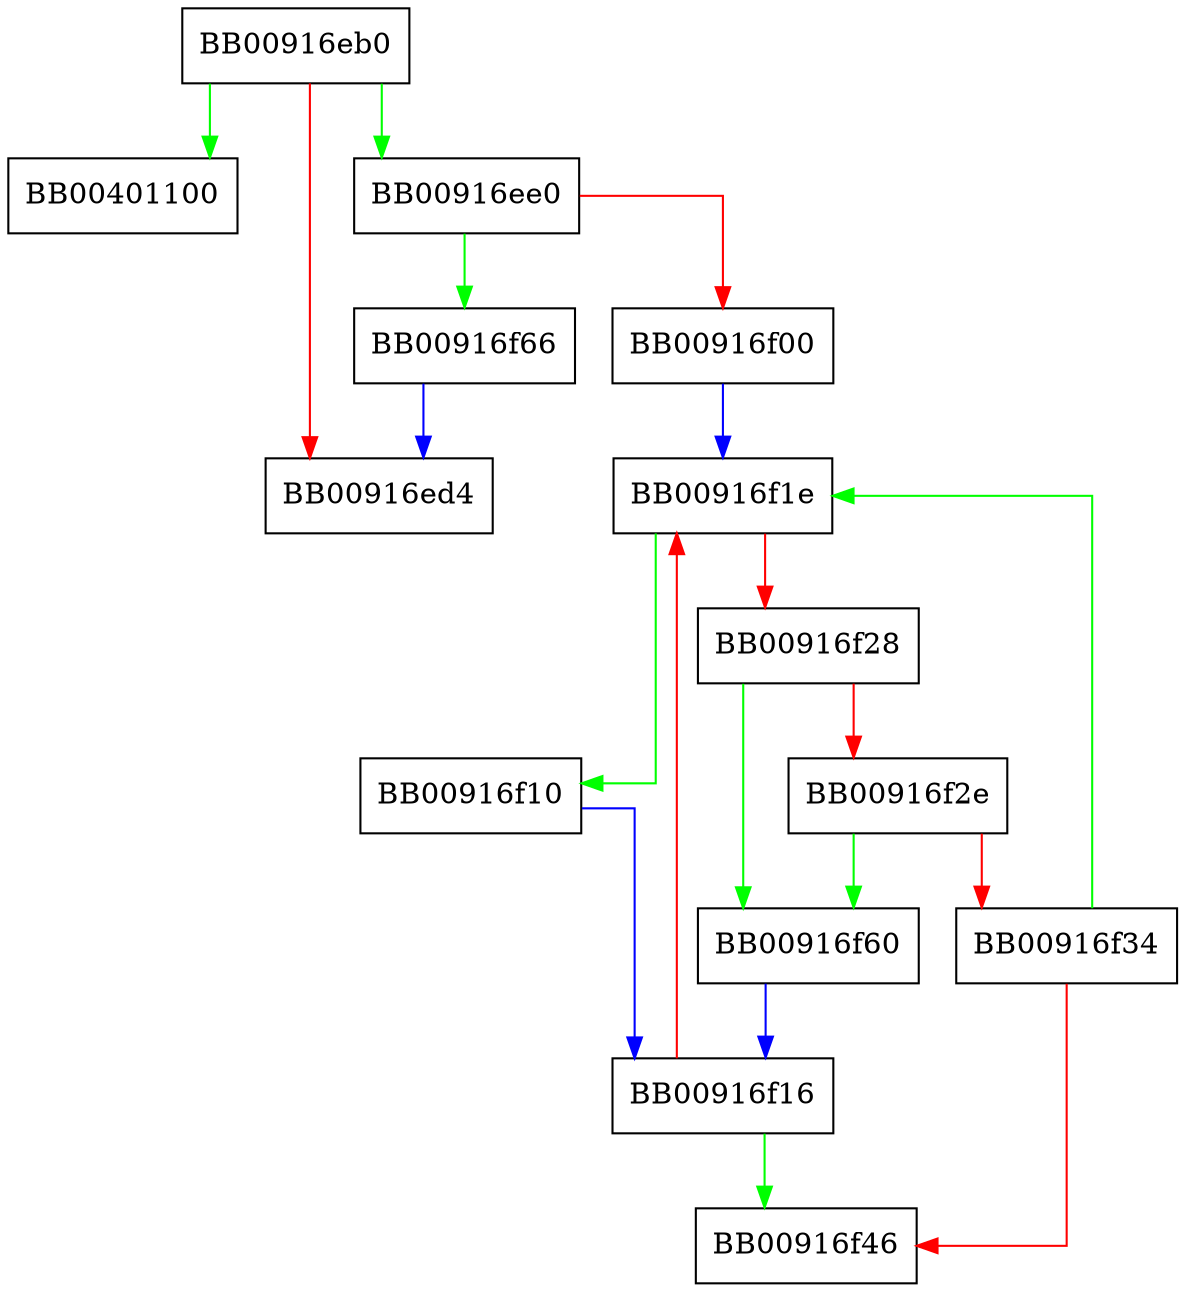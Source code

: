 digraph argz_add_sep {
  node [shape="box"];
  graph [splines=ortho];
  BB00916eb0 -> BB00401100 [color="green"];
  BB00916eb0 -> BB00916ee0 [color="green"];
  BB00916eb0 -> BB00916ed4 [color="red"];
  BB00916ee0 -> BB00916f66 [color="green"];
  BB00916ee0 -> BB00916f00 [color="red"];
  BB00916f00 -> BB00916f1e [color="blue"];
  BB00916f10 -> BB00916f16 [color="blue"];
  BB00916f16 -> BB00916f46 [color="green"];
  BB00916f16 -> BB00916f1e [color="red"];
  BB00916f1e -> BB00916f10 [color="green"];
  BB00916f1e -> BB00916f28 [color="red"];
  BB00916f28 -> BB00916f60 [color="green"];
  BB00916f28 -> BB00916f2e [color="red"];
  BB00916f2e -> BB00916f60 [color="green"];
  BB00916f2e -> BB00916f34 [color="red"];
  BB00916f34 -> BB00916f1e [color="green"];
  BB00916f34 -> BB00916f46 [color="red"];
  BB00916f60 -> BB00916f16 [color="blue"];
  BB00916f66 -> BB00916ed4 [color="blue"];
}